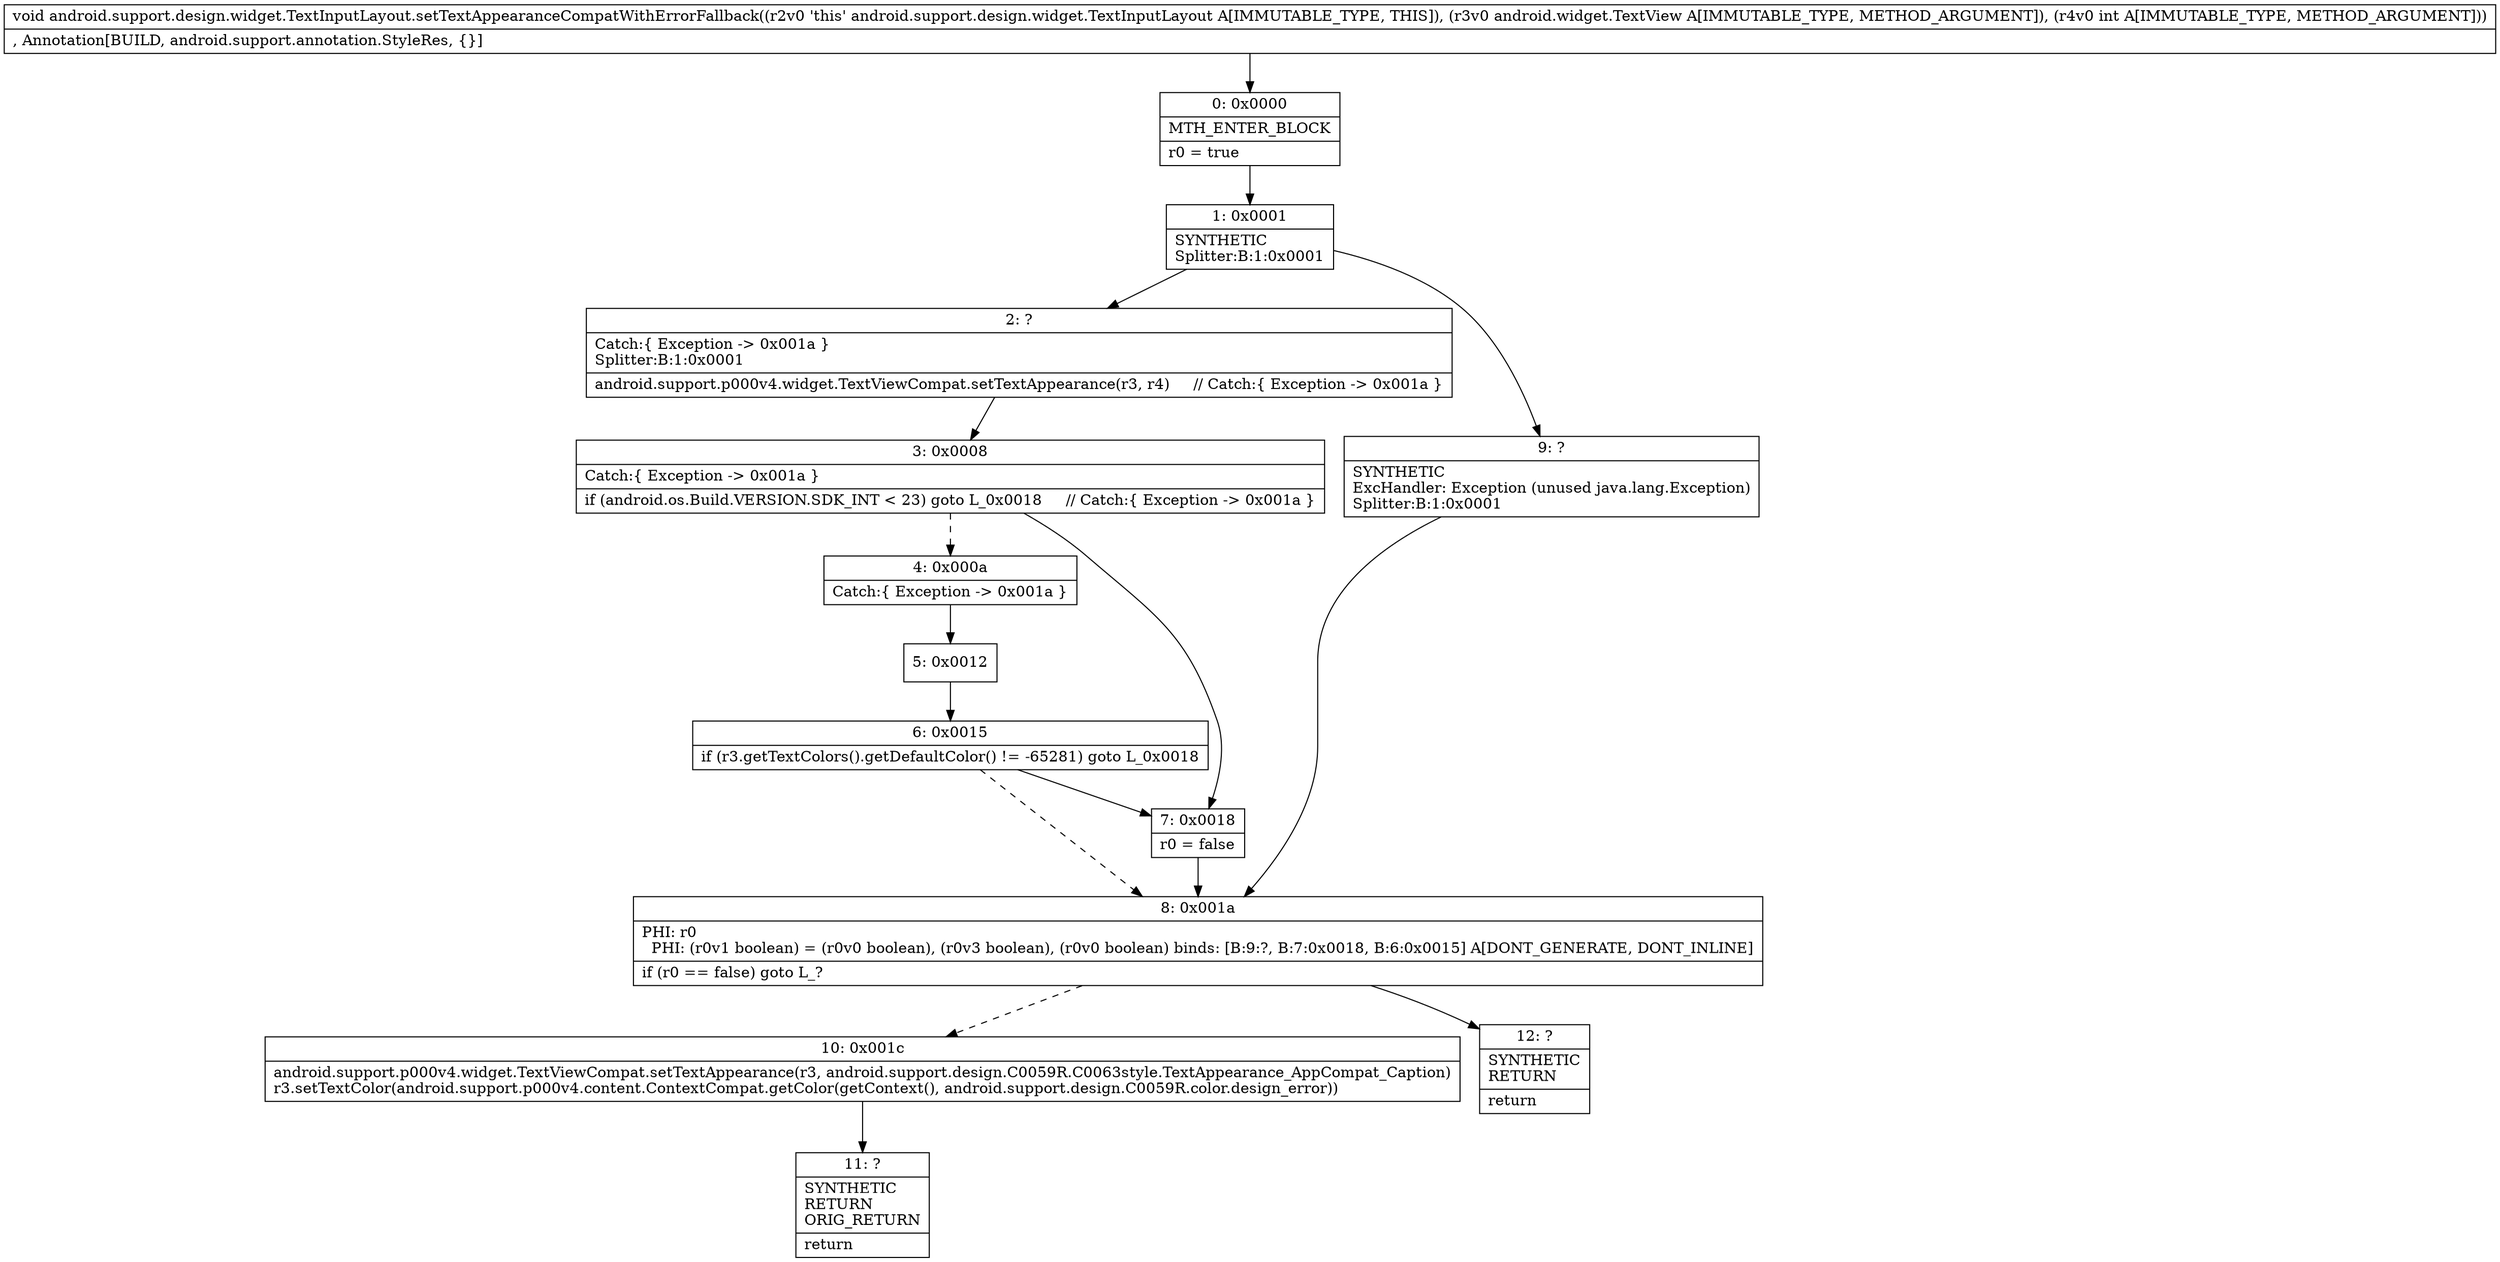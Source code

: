 digraph "CFG forandroid.support.design.widget.TextInputLayout.setTextAppearanceCompatWithErrorFallback(Landroid\/widget\/TextView;I)V" {
Node_0 [shape=record,label="{0\:\ 0x0000|MTH_ENTER_BLOCK\l|r0 = true\l}"];
Node_1 [shape=record,label="{1\:\ 0x0001|SYNTHETIC\lSplitter:B:1:0x0001\l}"];
Node_2 [shape=record,label="{2\:\ ?|Catch:\{ Exception \-\> 0x001a \}\lSplitter:B:1:0x0001\l|android.support.p000v4.widget.TextViewCompat.setTextAppearance(r3, r4)     \/\/ Catch:\{ Exception \-\> 0x001a \}\l}"];
Node_3 [shape=record,label="{3\:\ 0x0008|Catch:\{ Exception \-\> 0x001a \}\l|if (android.os.Build.VERSION.SDK_INT \< 23) goto L_0x0018     \/\/ Catch:\{ Exception \-\> 0x001a \}\l}"];
Node_4 [shape=record,label="{4\:\ 0x000a|Catch:\{ Exception \-\> 0x001a \}\l}"];
Node_5 [shape=record,label="{5\:\ 0x0012}"];
Node_6 [shape=record,label="{6\:\ 0x0015|if (r3.getTextColors().getDefaultColor() != \-65281) goto L_0x0018\l}"];
Node_7 [shape=record,label="{7\:\ 0x0018|r0 = false\l}"];
Node_8 [shape=record,label="{8\:\ 0x001a|PHI: r0 \l  PHI: (r0v1 boolean) = (r0v0 boolean), (r0v3 boolean), (r0v0 boolean) binds: [B:9:?, B:7:0x0018, B:6:0x0015] A[DONT_GENERATE, DONT_INLINE]\l|if (r0 == false) goto L_?\l}"];
Node_9 [shape=record,label="{9\:\ ?|SYNTHETIC\lExcHandler: Exception (unused java.lang.Exception)\lSplitter:B:1:0x0001\l}"];
Node_10 [shape=record,label="{10\:\ 0x001c|android.support.p000v4.widget.TextViewCompat.setTextAppearance(r3, android.support.design.C0059R.C0063style.TextAppearance_AppCompat_Caption)\lr3.setTextColor(android.support.p000v4.content.ContextCompat.getColor(getContext(), android.support.design.C0059R.color.design_error))\l}"];
Node_11 [shape=record,label="{11\:\ ?|SYNTHETIC\lRETURN\lORIG_RETURN\l|return\l}"];
Node_12 [shape=record,label="{12\:\ ?|SYNTHETIC\lRETURN\l|return\l}"];
MethodNode[shape=record,label="{void android.support.design.widget.TextInputLayout.setTextAppearanceCompatWithErrorFallback((r2v0 'this' android.support.design.widget.TextInputLayout A[IMMUTABLE_TYPE, THIS]), (r3v0 android.widget.TextView A[IMMUTABLE_TYPE, METHOD_ARGUMENT]), (r4v0 int A[IMMUTABLE_TYPE, METHOD_ARGUMENT]))  | , Annotation[BUILD, android.support.annotation.StyleRes, \{\}]\l}"];
MethodNode -> Node_0;
Node_0 -> Node_1;
Node_1 -> Node_2;
Node_1 -> Node_9;
Node_2 -> Node_3;
Node_3 -> Node_4[style=dashed];
Node_3 -> Node_7;
Node_4 -> Node_5;
Node_5 -> Node_6;
Node_6 -> Node_7;
Node_6 -> Node_8[style=dashed];
Node_7 -> Node_8;
Node_8 -> Node_10[style=dashed];
Node_8 -> Node_12;
Node_9 -> Node_8;
Node_10 -> Node_11;
}

